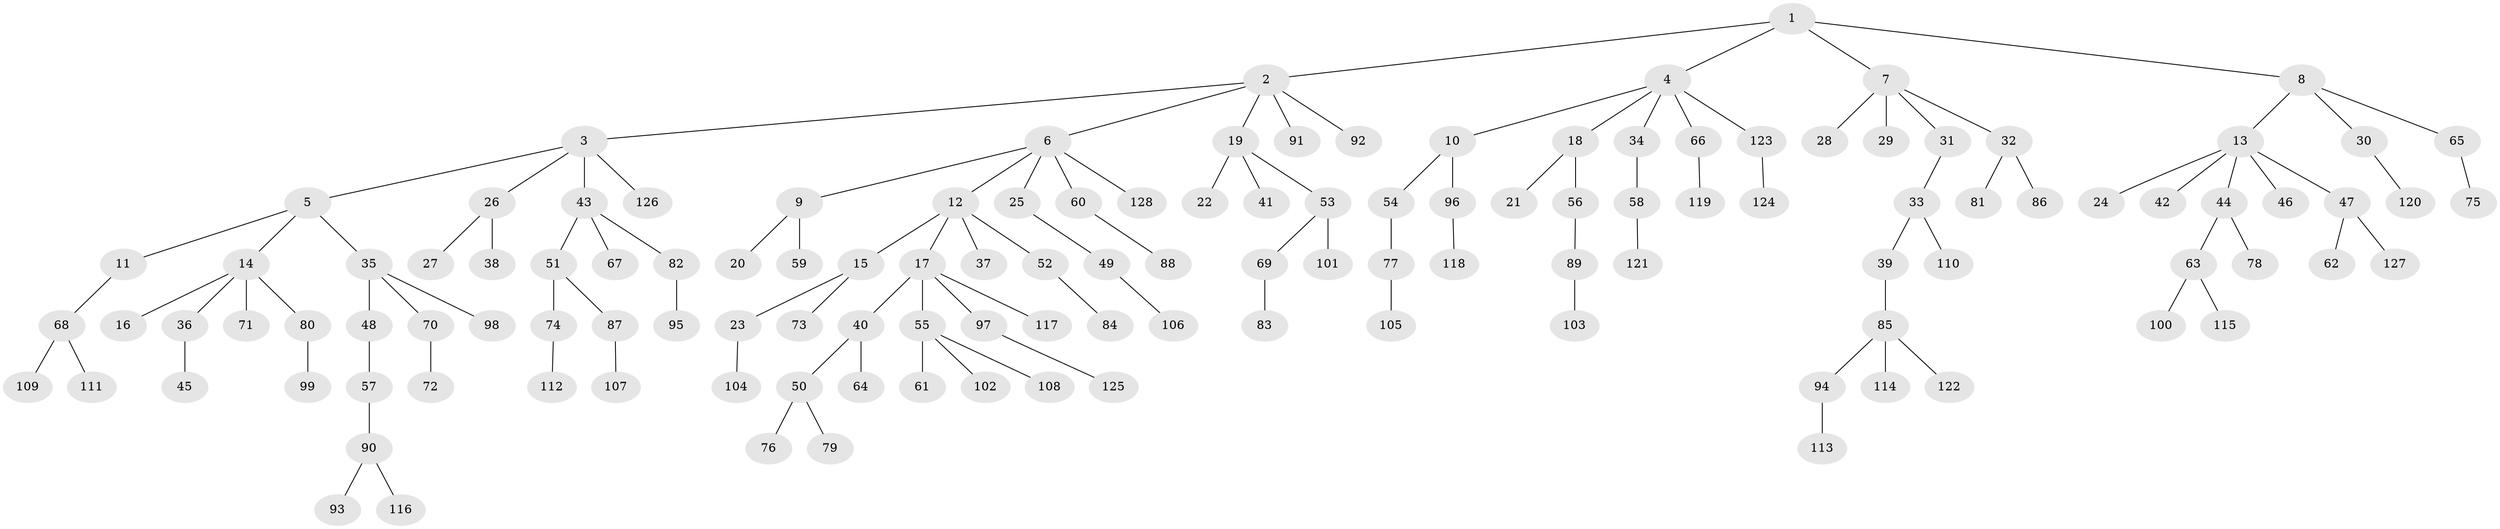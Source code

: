 // Generated by graph-tools (version 1.1) at 2025/11/02/27/25 16:11:28]
// undirected, 128 vertices, 127 edges
graph export_dot {
graph [start="1"]
  node [color=gray90,style=filled];
  1;
  2;
  3;
  4;
  5;
  6;
  7;
  8;
  9;
  10;
  11;
  12;
  13;
  14;
  15;
  16;
  17;
  18;
  19;
  20;
  21;
  22;
  23;
  24;
  25;
  26;
  27;
  28;
  29;
  30;
  31;
  32;
  33;
  34;
  35;
  36;
  37;
  38;
  39;
  40;
  41;
  42;
  43;
  44;
  45;
  46;
  47;
  48;
  49;
  50;
  51;
  52;
  53;
  54;
  55;
  56;
  57;
  58;
  59;
  60;
  61;
  62;
  63;
  64;
  65;
  66;
  67;
  68;
  69;
  70;
  71;
  72;
  73;
  74;
  75;
  76;
  77;
  78;
  79;
  80;
  81;
  82;
  83;
  84;
  85;
  86;
  87;
  88;
  89;
  90;
  91;
  92;
  93;
  94;
  95;
  96;
  97;
  98;
  99;
  100;
  101;
  102;
  103;
  104;
  105;
  106;
  107;
  108;
  109;
  110;
  111;
  112;
  113;
  114;
  115;
  116;
  117;
  118;
  119;
  120;
  121;
  122;
  123;
  124;
  125;
  126;
  127;
  128;
  1 -- 2;
  1 -- 4;
  1 -- 7;
  1 -- 8;
  2 -- 3;
  2 -- 6;
  2 -- 19;
  2 -- 91;
  2 -- 92;
  3 -- 5;
  3 -- 26;
  3 -- 43;
  3 -- 126;
  4 -- 10;
  4 -- 18;
  4 -- 34;
  4 -- 66;
  4 -- 123;
  5 -- 11;
  5 -- 14;
  5 -- 35;
  6 -- 9;
  6 -- 12;
  6 -- 25;
  6 -- 60;
  6 -- 128;
  7 -- 28;
  7 -- 29;
  7 -- 31;
  7 -- 32;
  8 -- 13;
  8 -- 30;
  8 -- 65;
  9 -- 20;
  9 -- 59;
  10 -- 54;
  10 -- 96;
  11 -- 68;
  12 -- 15;
  12 -- 17;
  12 -- 37;
  12 -- 52;
  13 -- 24;
  13 -- 42;
  13 -- 44;
  13 -- 46;
  13 -- 47;
  14 -- 16;
  14 -- 36;
  14 -- 71;
  14 -- 80;
  15 -- 23;
  15 -- 73;
  17 -- 40;
  17 -- 55;
  17 -- 97;
  17 -- 117;
  18 -- 21;
  18 -- 56;
  19 -- 22;
  19 -- 41;
  19 -- 53;
  23 -- 104;
  25 -- 49;
  26 -- 27;
  26 -- 38;
  30 -- 120;
  31 -- 33;
  32 -- 81;
  32 -- 86;
  33 -- 39;
  33 -- 110;
  34 -- 58;
  35 -- 48;
  35 -- 70;
  35 -- 98;
  36 -- 45;
  39 -- 85;
  40 -- 50;
  40 -- 64;
  43 -- 51;
  43 -- 67;
  43 -- 82;
  44 -- 63;
  44 -- 78;
  47 -- 62;
  47 -- 127;
  48 -- 57;
  49 -- 106;
  50 -- 76;
  50 -- 79;
  51 -- 74;
  51 -- 87;
  52 -- 84;
  53 -- 69;
  53 -- 101;
  54 -- 77;
  55 -- 61;
  55 -- 102;
  55 -- 108;
  56 -- 89;
  57 -- 90;
  58 -- 121;
  60 -- 88;
  63 -- 100;
  63 -- 115;
  65 -- 75;
  66 -- 119;
  68 -- 109;
  68 -- 111;
  69 -- 83;
  70 -- 72;
  74 -- 112;
  77 -- 105;
  80 -- 99;
  82 -- 95;
  85 -- 94;
  85 -- 114;
  85 -- 122;
  87 -- 107;
  89 -- 103;
  90 -- 93;
  90 -- 116;
  94 -- 113;
  96 -- 118;
  97 -- 125;
  123 -- 124;
}
